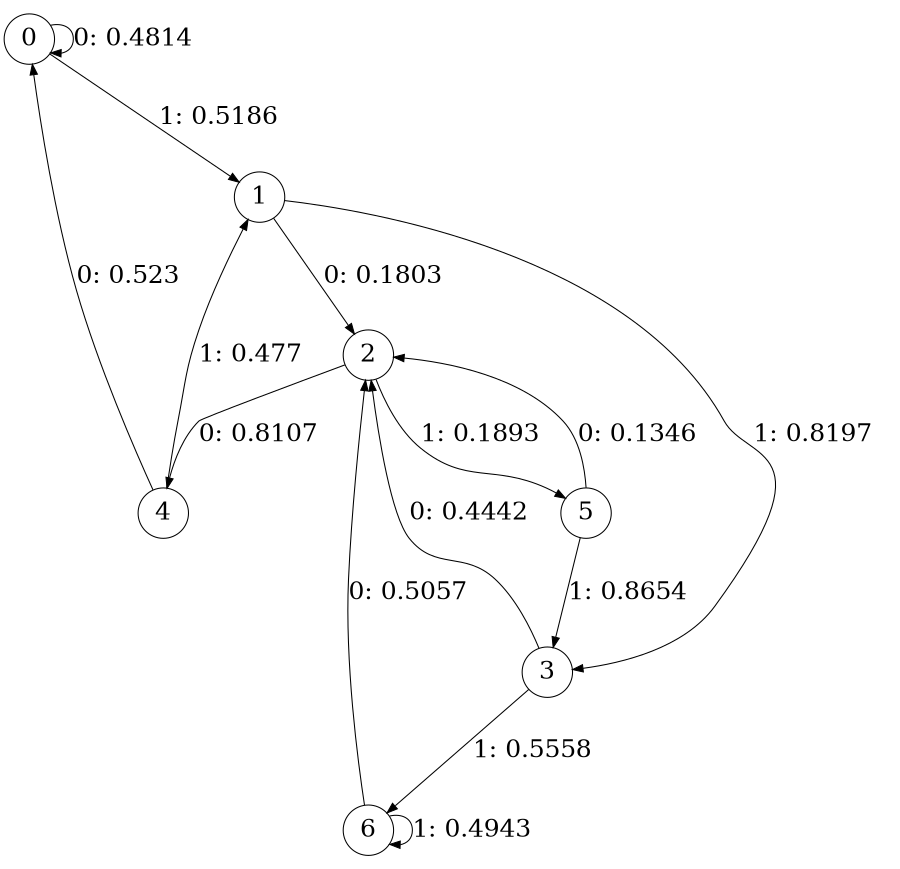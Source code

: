 digraph "ch1faceL3" {
size = "6,8.5";
ratio = "fill";
node [shape = circle];
node [fontsize = 24];
edge [fontsize = 24];
0 -> 0 [label = "0: 0.4814   "];
0 -> 1 [label = "1: 0.5186   "];
1 -> 2 [label = "0: 0.1803   "];
1 -> 3 [label = "1: 0.8197   "];
2 -> 4 [label = "0: 0.8107   "];
2 -> 5 [label = "1: 0.1893   "];
3 -> 2 [label = "0: 0.4442   "];
3 -> 6 [label = "1: 0.5558   "];
4 -> 0 [label = "0: 0.523    "];
4 -> 1 [label = "1: 0.477    "];
5 -> 2 [label = "0: 0.1346   "];
5 -> 3 [label = "1: 0.8654   "];
6 -> 2 [label = "0: 0.5057   "];
6 -> 6 [label = "1: 0.4943   "];
}